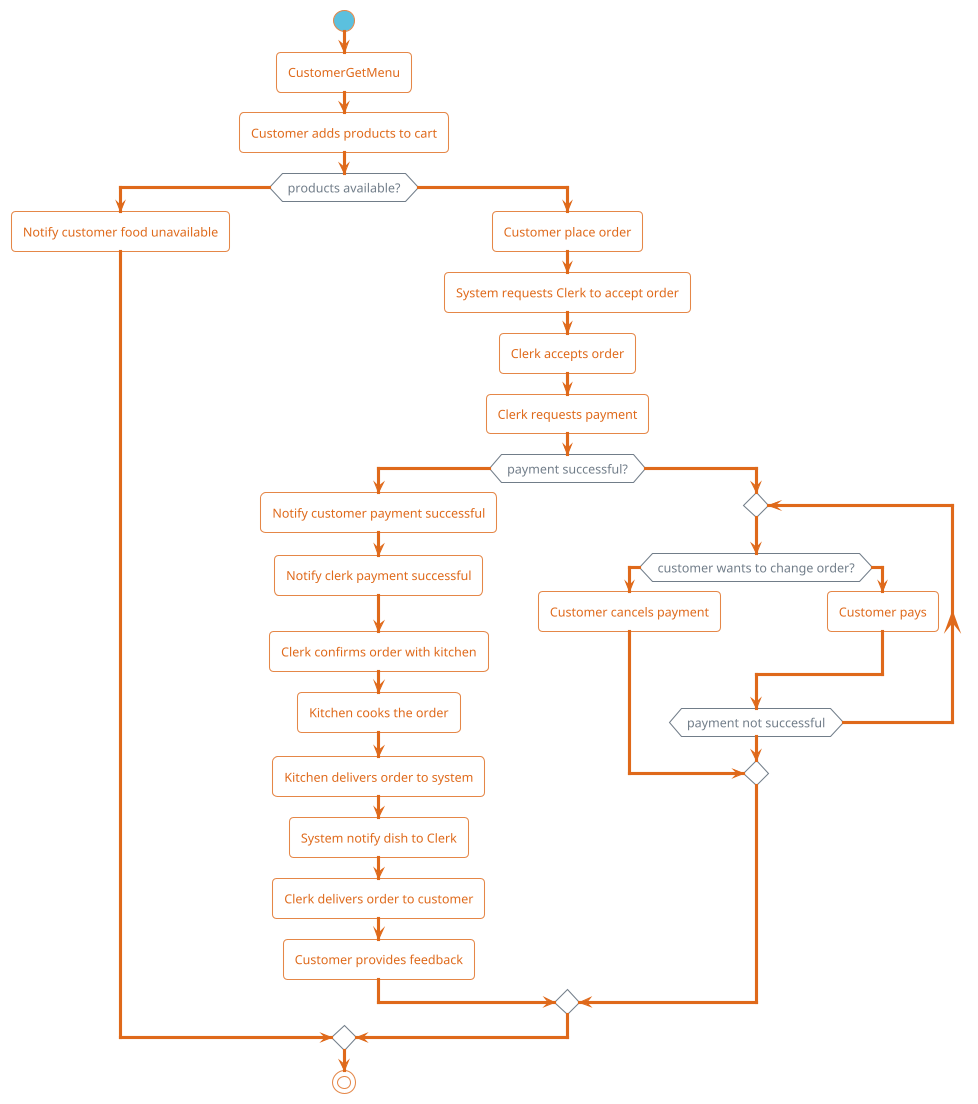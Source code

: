@startuml
'https://plantuml.com/activity-diagram-beta
!theme superhero-outline
start

:CustomerGetMenu;
:Customer adds products to cart;
if (products available?) then (no)
    :Notify customer food unavailable;
else (yes)
    :Customer place order;
    :System requests Clerk to accept order;
    :Clerk accepts order;
    :Clerk requests payment;
    if (payment successful?) then (yes)
        :Notify customer payment successful;
        :Notify clerk payment successful;
        :Clerk confirms order with kitchen;
        :Kitchen cooks the order;
        :Kitchen delivers order to system;
        :System notify dish to Clerk;
        :Clerk delivers order to customer;
        :Customer provides feedback;
    else (no)
        repeat
            if (customer wants to change order?) then (yes)
               :Customer cancels payment;
               break
            else (no)
               :Customer pays;
            endif
        repeat while (payment not successful)
    endif
endif

stop
@enduml